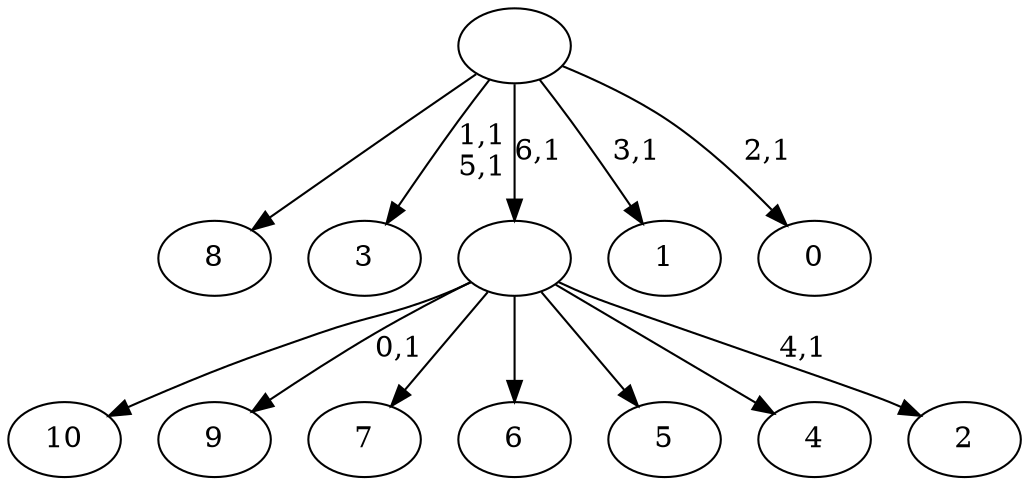 digraph T {
	18 [label="10"]
	17 [label="9"]
	15 [label="8"]
	14 [label="7"]
	13 [label="6"]
	12 [label="5"]
	11 [label="4"]
	10 [label="3"]
	7 [label="2"]
	5 [label=""]
	4 [label="1"]
	2 [label="0"]
	0 [label=""]
	5 -> 7 [label="4,1"]
	5 -> 17 [label="0,1"]
	5 -> 18 [label=""]
	5 -> 14 [label=""]
	5 -> 13 [label=""]
	5 -> 12 [label=""]
	5 -> 11 [label=""]
	0 -> 2 [label="2,1"]
	0 -> 4 [label="3,1"]
	0 -> 10 [label="1,1\n5,1"]
	0 -> 15 [label=""]
	0 -> 5 [label="6,1"]
}

